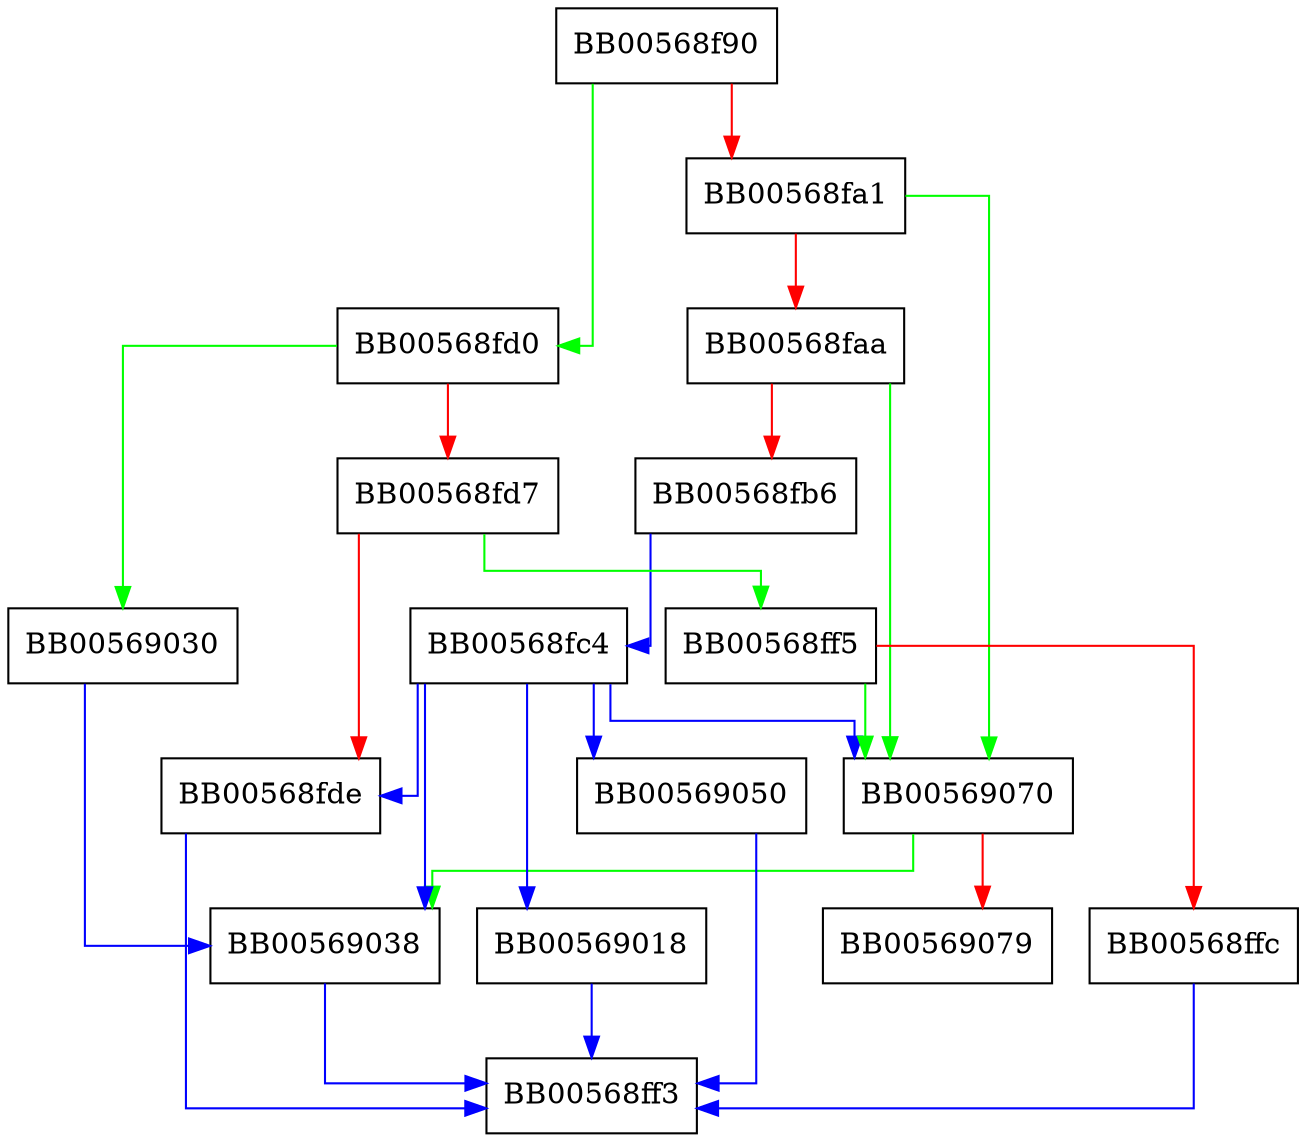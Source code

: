 digraph CMS_is_detached {
  node [shape="box"];
  graph [splines=ortho];
  BB00568f90 -> BB00568fd0 [color="green"];
  BB00568f90 -> BB00568fa1 [color="red"];
  BB00568fa1 -> BB00569070 [color="green"];
  BB00568fa1 -> BB00568faa [color="red"];
  BB00568faa -> BB00569070 [color="green"];
  BB00568faa -> BB00568fb6 [color="red"];
  BB00568fb6 -> BB00568fc4 [color="blue"];
  BB00568fc4 -> BB00569038 [color="blue"];
  BB00568fc4 -> BB00569018 [color="blue"];
  BB00568fc4 -> BB00568fde [color="blue"];
  BB00568fc4 -> BB00569070 [color="blue"];
  BB00568fc4 -> BB00569050 [color="blue"];
  BB00568fd0 -> BB00569030 [color="green"];
  BB00568fd0 -> BB00568fd7 [color="red"];
  BB00568fd7 -> BB00568ff5 [color="green"];
  BB00568fd7 -> BB00568fde [color="red"];
  BB00568fde -> BB00568ff3 [color="blue"];
  BB00568ff5 -> BB00569070 [color="green"];
  BB00568ff5 -> BB00568ffc [color="red"];
  BB00568ffc -> BB00568ff3 [color="blue"];
  BB00569018 -> BB00568ff3 [color="blue"];
  BB00569030 -> BB00569038 [color="blue"];
  BB00569038 -> BB00568ff3 [color="blue"];
  BB00569050 -> BB00568ff3 [color="blue"];
  BB00569070 -> BB00569038 [color="green"];
  BB00569070 -> BB00569079 [color="red"];
}